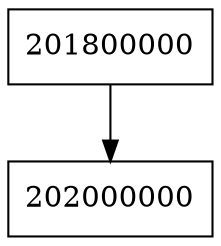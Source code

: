 digraph G{
node0[shape = record,label = "201800000"];
node1[shape = record,label = "202000000"];
node0->node1}